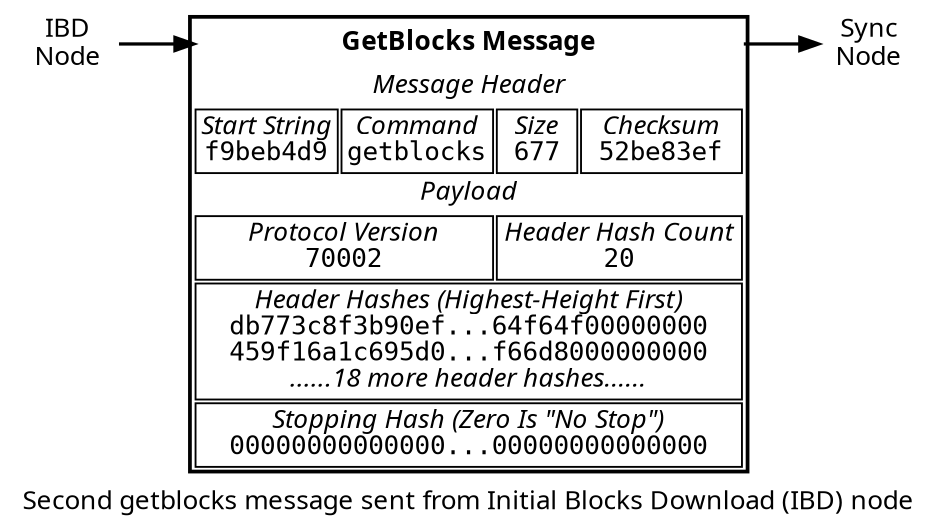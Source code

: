 digraph {
// This file is licensed under the MIT License (MIT) available on
// http://opensource.org/licenses/MIT.

size=6.25;
rankdir=LR
splines = "false";
ranksep = 0.4;
nodesep = 0.1;

edge [ penwidth = 1.75, fontname="Sans" ]
node [ penwidth = 1.75, shape = "box", fontname="Sans"]
graph [ penwidth = 1.75, fontname="Sans" ]

ibd -> getblocks:f1 -> sync;

ibd [ label = "IBD\nNode", shape="none" ];
sync [ label = "Sync\nNode", shape="none" ];

getblocks [ shape="plaintext", label=<
    <table border="2" cellborder="1">
      <tr>
        <td colspan="4" port="f1" border="0" cellpadding="4"><b>GetBlocks Message</b></td>
      </tr>

      <tr>
        <td colspan="4" border="0"><i>Message Header</i></td>
      </tr>

      <tr>
        <td border="1"><i>Start String</i><br/><font face="courier">f9beb4d9</font></td>
        <td border="1"><i>Command</i><br/><font face="courier">getblocks</font></td>
        <td border="1"><i>Size</i><br/><font face="courier">677</font></td>
        <td border="1"><i>Checksum</i><br/><font face="courier">52be83ef</font></td>
      </tr>

      <tr>
        <td colspan="4" border="0"><i>Payload</i></td>
      </tr>

      <tr>
        <td colspan="2"><i>Protocol Version</i><br /><font face="courier">70002</font></td>
        <td colspan="2"><i>Header Hash Count</i><br /><font face="courier">20</font></td>
      </tr>

      <tr>
        <td colspan="4"><i>Header Hashes (Highest-Height First)</i><br /><font face="courier">db773c8f3b90ef...64f64f00000000<br/>459f16a1c695d0...f66d8000000000</font><br/><i>......18 more header hashes......</i></td>
      </tr>

      <tr>
        <td colspan="4"><i>Stopping Hash (Zero Is "No Stop")</i><br /><font face="courier">00000000000000...00000000000000</font></td>
      </tr>

    </table>>];

label = "Second getblocks message sent from Initial Blocks Download (IBD) node"
}
